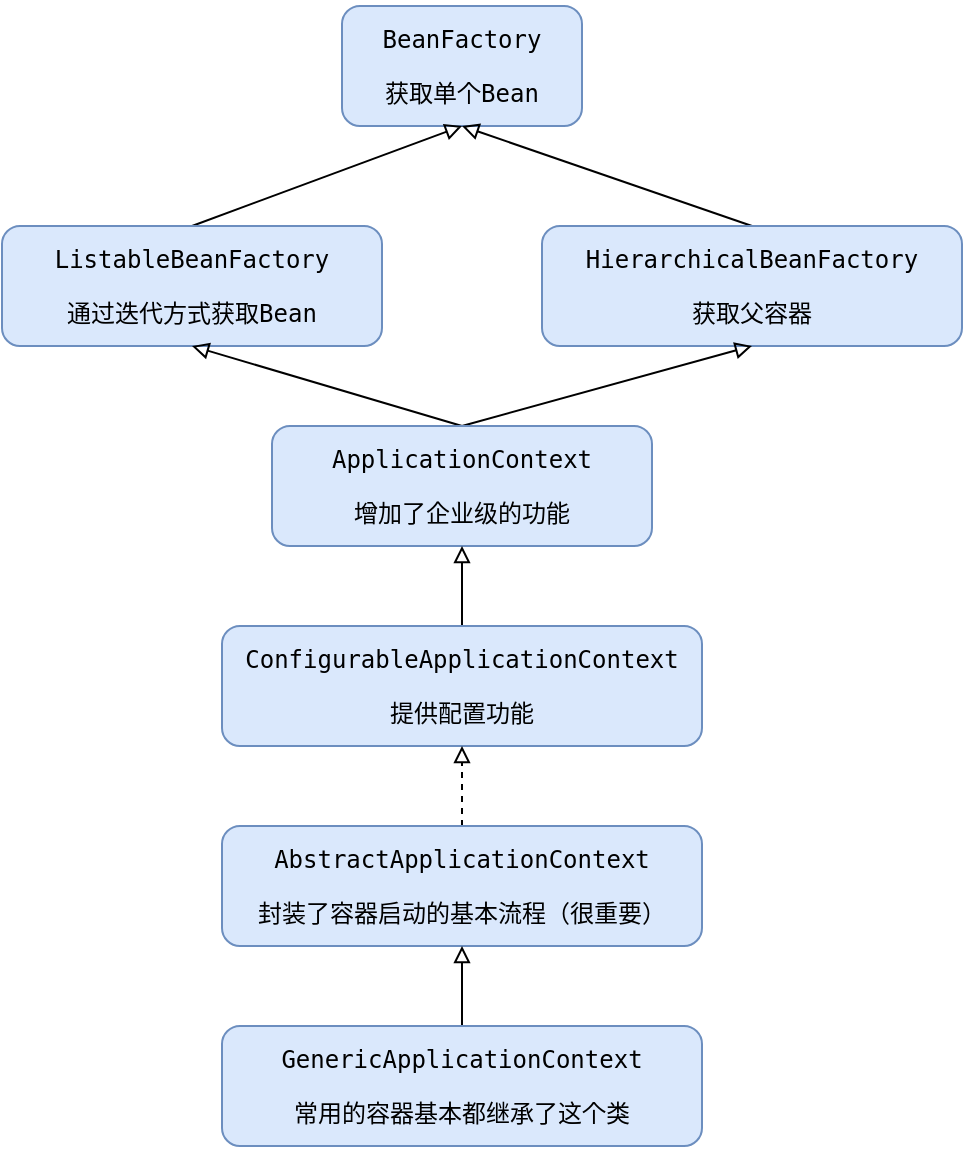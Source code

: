 <mxfile version="15.8.4" type="device"><diagram id="3HBoyHiidey3uzly7XP0" name="第 1 页"><mxGraphModel dx="946" dy="625" grid="1" gridSize="10" guides="1" tooltips="1" connect="1" arrows="1" fold="1" page="1" pageScale="1" pageWidth="827" pageHeight="1169" math="0" shadow="0"><root><mxCell id="0"/><mxCell id="1" parent="0"/><mxCell id="E_rjUi24tp4hzaI4keke-1" value="&lt;pre&gt;BeanFactory&lt;/pre&gt;&lt;pre&gt;获取单个Bean&lt;/pre&gt;" style="rounded=1;whiteSpace=wrap;html=1;fillColor=#dae8fc;strokeColor=#6c8ebf;" parent="1" vertex="1"><mxGeometry x="270" y="150" width="120" height="60" as="geometry"/></mxCell><mxCell id="9ySB57q0SQ07zUWrEknY-1" style="rounded=0;orthogonalLoop=1;jettySize=auto;html=1;exitX=0.5;exitY=0;exitDx=0;exitDy=0;entryX=0.5;entryY=1;entryDx=0;entryDy=0;endArrow=block;endFill=0;" parent="1" source="E_rjUi24tp4hzaI4keke-2" target="E_rjUi24tp4hzaI4keke-1" edge="1"><mxGeometry relative="1" as="geometry"/></mxCell><mxCell id="E_rjUi24tp4hzaI4keke-2" value="&lt;pre&gt;ListableBeanFactory&lt;/pre&gt;&lt;pre&gt;通过迭代方式获取Bean&lt;/pre&gt;" style="rounded=1;whiteSpace=wrap;html=1;fillColor=#dae8fc;strokeColor=#6c8ebf;" parent="1" vertex="1"><mxGeometry x="100" y="260" width="190" height="60" as="geometry"/></mxCell><mxCell id="9ySB57q0SQ07zUWrEknY-2" style="edgeStyle=none;rounded=0;orthogonalLoop=1;jettySize=auto;html=1;exitX=0.5;exitY=0;exitDx=0;exitDy=0;endArrow=block;endFill=0;" parent="1" source="E_rjUi24tp4hzaI4keke-3" edge="1"><mxGeometry relative="1" as="geometry"><mxPoint x="330" y="210" as="targetPoint"/></mxGeometry></mxCell><mxCell id="E_rjUi24tp4hzaI4keke-3" value="&lt;pre&gt;&lt;pre&gt;HierarchicalBeanFactory&lt;/pre&gt;&lt;pre&gt;获取父容器&lt;/pre&gt;&lt;/pre&gt;" style="rounded=1;whiteSpace=wrap;html=1;fillColor=#dae8fc;strokeColor=#6c8ebf;" parent="1" vertex="1"><mxGeometry x="370" y="260" width="210" height="60" as="geometry"/></mxCell><mxCell id="9ySB57q0SQ07zUWrEknY-3" style="edgeStyle=none;rounded=0;orthogonalLoop=1;jettySize=auto;html=1;exitX=0.5;exitY=0;exitDx=0;exitDy=0;entryX=0.5;entryY=1;entryDx=0;entryDy=0;endArrow=block;endFill=0;" parent="1" source="E_rjUi24tp4hzaI4keke-4" target="E_rjUi24tp4hzaI4keke-2" edge="1"><mxGeometry relative="1" as="geometry"/></mxCell><mxCell id="9ySB57q0SQ07zUWrEknY-4" style="edgeStyle=none;rounded=0;orthogonalLoop=1;jettySize=auto;html=1;exitX=0.5;exitY=0;exitDx=0;exitDy=0;entryX=0.5;entryY=1;entryDx=0;entryDy=0;endArrow=block;endFill=0;" parent="1" source="E_rjUi24tp4hzaI4keke-4" target="E_rjUi24tp4hzaI4keke-3" edge="1"><mxGeometry relative="1" as="geometry"/></mxCell><mxCell id="E_rjUi24tp4hzaI4keke-4" value="&lt;pre&gt;&lt;pre&gt;ApplicationContext&lt;/pre&gt;&lt;pre&gt;增加了企业级的功能&lt;/pre&gt;&lt;/pre&gt;" style="rounded=1;whiteSpace=wrap;html=1;fillColor=#dae8fc;strokeColor=#6c8ebf;" parent="1" vertex="1"><mxGeometry x="235" y="360" width="190" height="60" as="geometry"/></mxCell><mxCell id="9ySB57q0SQ07zUWrEknY-5" style="edgeStyle=none;rounded=0;orthogonalLoop=1;jettySize=auto;html=1;exitX=0.5;exitY=0;exitDx=0;exitDy=0;entryX=0.5;entryY=1;entryDx=0;entryDy=0;endArrow=block;endFill=0;" parent="1" source="E_rjUi24tp4hzaI4keke-5" target="E_rjUi24tp4hzaI4keke-4" edge="1"><mxGeometry relative="1" as="geometry"/></mxCell><mxCell id="E_rjUi24tp4hzaI4keke-5" value="&lt;pre&gt;&lt;pre&gt;&lt;pre&gt;ConfigurableApplicationContext&lt;/pre&gt;&lt;pre&gt;提供配置功能&lt;/pre&gt;&lt;/pre&gt;&lt;/pre&gt;" style="rounded=1;whiteSpace=wrap;html=1;fillColor=#dae8fc;strokeColor=#6c8ebf;" parent="1" vertex="1"><mxGeometry x="210" y="460" width="240" height="60" as="geometry"/></mxCell><mxCell id="9ySB57q0SQ07zUWrEknY-7" style="edgeStyle=none;rounded=0;orthogonalLoop=1;jettySize=auto;html=1;exitX=0.5;exitY=0;exitDx=0;exitDy=0;entryX=0.5;entryY=1;entryDx=0;entryDy=0;endArrow=block;endFill=0;dashed=1;" parent="1" source="E_rjUi24tp4hzaI4keke-6" target="E_rjUi24tp4hzaI4keke-5" edge="1"><mxGeometry relative="1" as="geometry"/></mxCell><mxCell id="E_rjUi24tp4hzaI4keke-6" value="&lt;pre&gt;&lt;pre&gt;&lt;pre&gt;&lt;pre&gt;AbstractApplicationContext&lt;/pre&gt;&lt;pre&gt;封装了容器启动的基本流程（很重要）&lt;/pre&gt;&lt;/pre&gt;&lt;/pre&gt;&lt;/pre&gt;" style="rounded=1;whiteSpace=wrap;html=1;fillColor=#dae8fc;strokeColor=#6c8ebf;" parent="1" vertex="1"><mxGeometry x="210" y="560" width="240" height="60" as="geometry"/></mxCell><mxCell id="9ySB57q0SQ07zUWrEknY-6" style="edgeStyle=none;rounded=0;orthogonalLoop=1;jettySize=auto;html=1;exitX=0.5;exitY=0;exitDx=0;exitDy=0;entryX=0.5;entryY=1;entryDx=0;entryDy=0;endArrow=block;endFill=0;" parent="1" source="E_rjUi24tp4hzaI4keke-7" target="E_rjUi24tp4hzaI4keke-6" edge="1"><mxGeometry relative="1" as="geometry"/></mxCell><mxCell id="E_rjUi24tp4hzaI4keke-7" value="&lt;pre&gt;&lt;pre&gt;&lt;pre&gt;&lt;pre&gt;&lt;pre&gt;GenericApplicationContext&lt;/pre&gt;&lt;pre&gt;常用的容器基本都继承了这个类&lt;/pre&gt;&lt;/pre&gt;&lt;/pre&gt;&lt;/pre&gt;&lt;/pre&gt;" style="rounded=1;whiteSpace=wrap;html=1;fillColor=#dae8fc;strokeColor=#6c8ebf;" parent="1" vertex="1"><mxGeometry x="210" y="660" width="240" height="60" as="geometry"/></mxCell></root></mxGraphModel></diagram></mxfile>